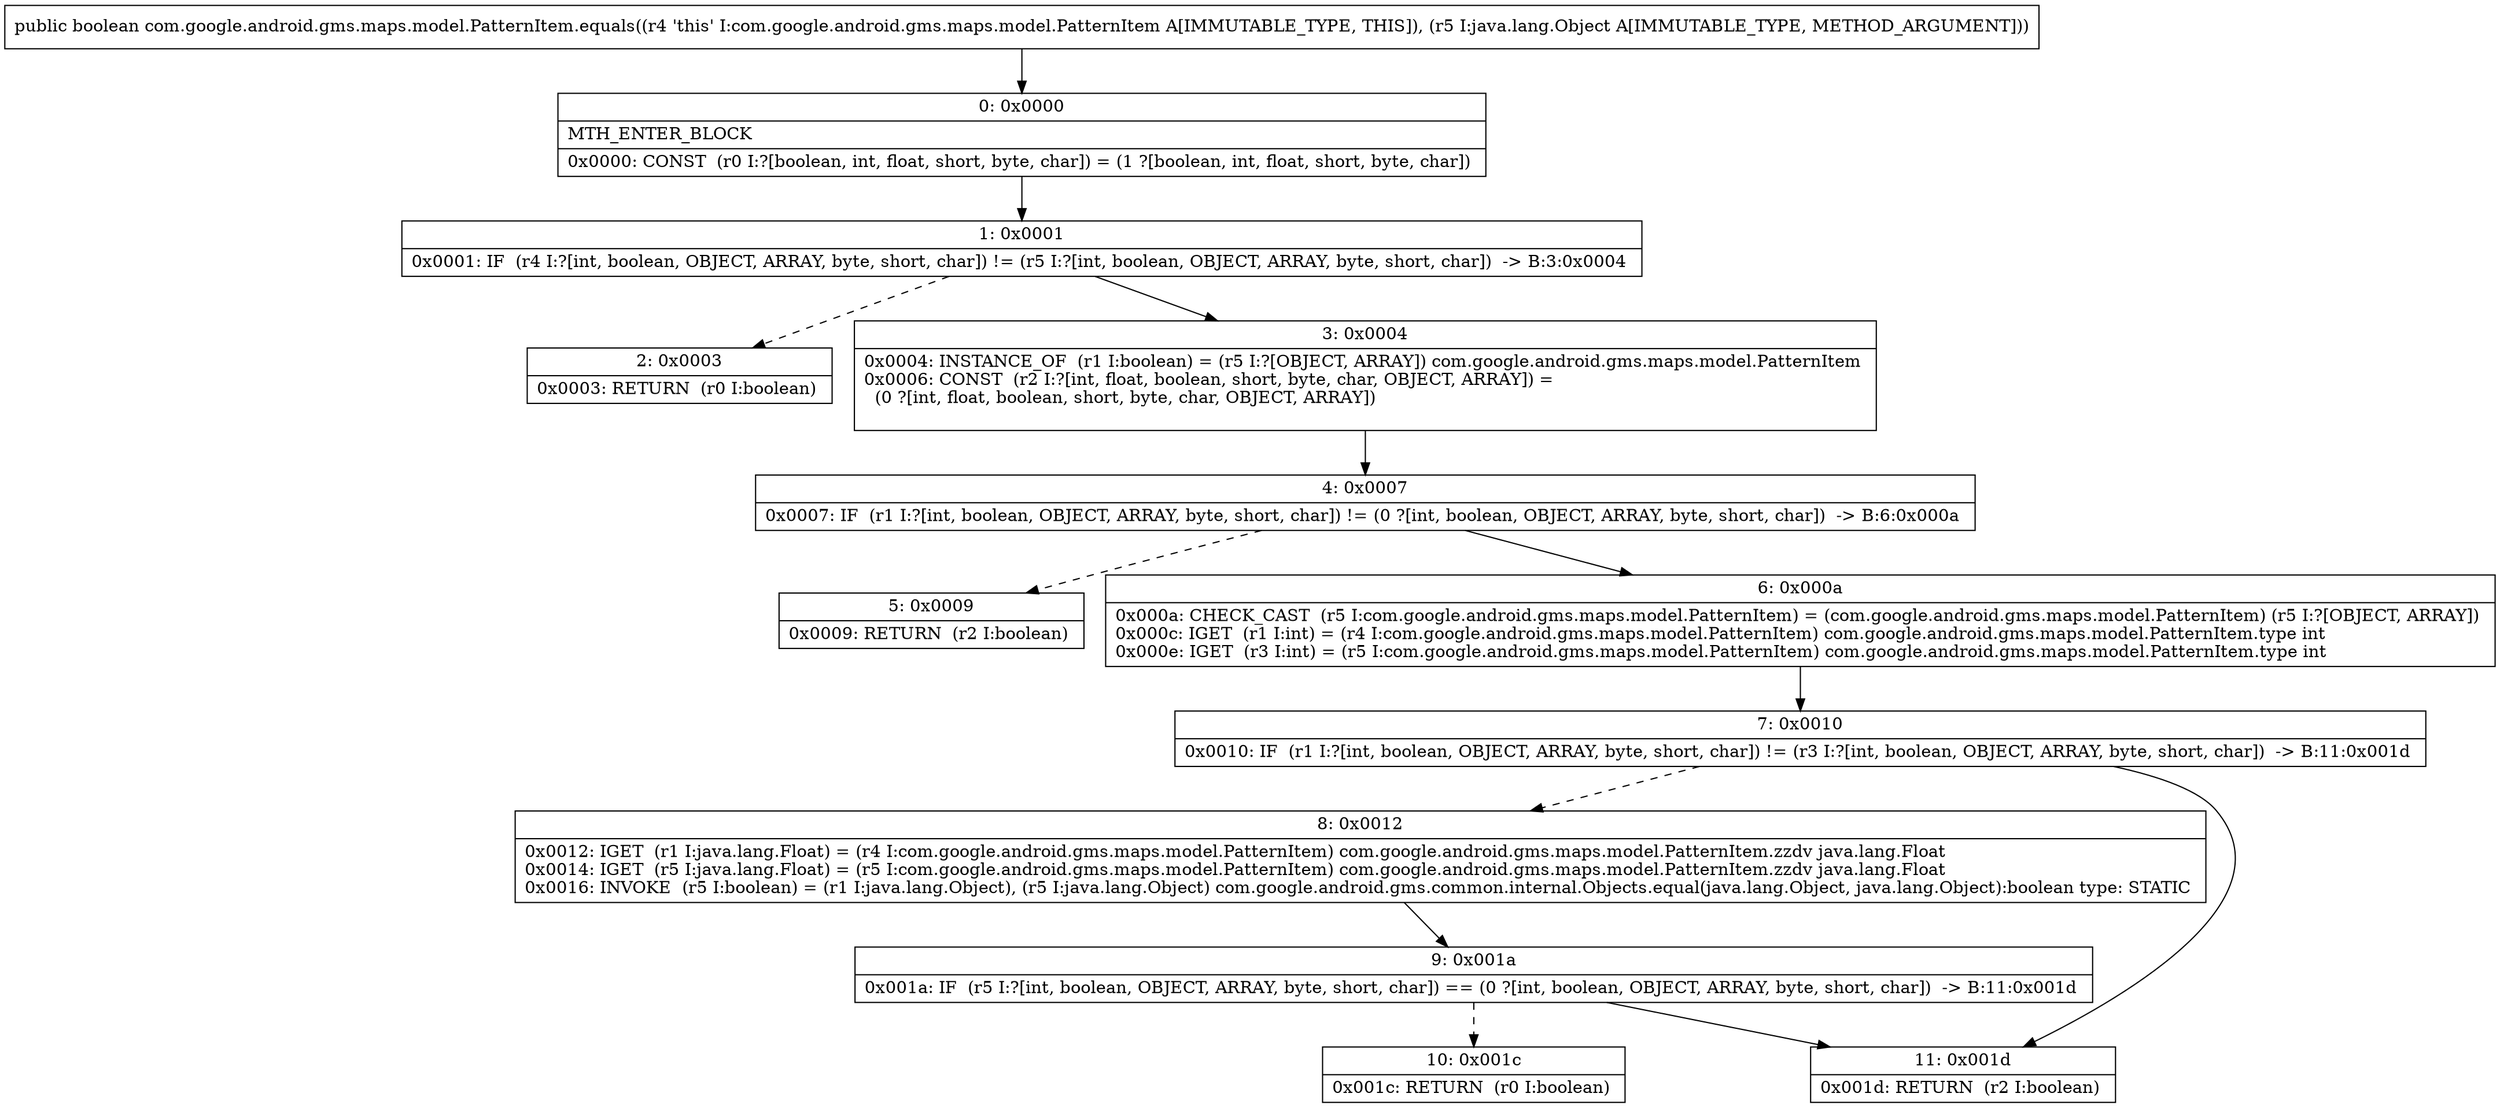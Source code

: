 digraph "CFG forcom.google.android.gms.maps.model.PatternItem.equals(Ljava\/lang\/Object;)Z" {
Node_0 [shape=record,label="{0\:\ 0x0000|MTH_ENTER_BLOCK\l|0x0000: CONST  (r0 I:?[boolean, int, float, short, byte, char]) = (1 ?[boolean, int, float, short, byte, char]) \l}"];
Node_1 [shape=record,label="{1\:\ 0x0001|0x0001: IF  (r4 I:?[int, boolean, OBJECT, ARRAY, byte, short, char]) != (r5 I:?[int, boolean, OBJECT, ARRAY, byte, short, char])  \-\> B:3:0x0004 \l}"];
Node_2 [shape=record,label="{2\:\ 0x0003|0x0003: RETURN  (r0 I:boolean) \l}"];
Node_3 [shape=record,label="{3\:\ 0x0004|0x0004: INSTANCE_OF  (r1 I:boolean) = (r5 I:?[OBJECT, ARRAY]) com.google.android.gms.maps.model.PatternItem \l0x0006: CONST  (r2 I:?[int, float, boolean, short, byte, char, OBJECT, ARRAY]) = \l  (0 ?[int, float, boolean, short, byte, char, OBJECT, ARRAY])\l \l}"];
Node_4 [shape=record,label="{4\:\ 0x0007|0x0007: IF  (r1 I:?[int, boolean, OBJECT, ARRAY, byte, short, char]) != (0 ?[int, boolean, OBJECT, ARRAY, byte, short, char])  \-\> B:6:0x000a \l}"];
Node_5 [shape=record,label="{5\:\ 0x0009|0x0009: RETURN  (r2 I:boolean) \l}"];
Node_6 [shape=record,label="{6\:\ 0x000a|0x000a: CHECK_CAST  (r5 I:com.google.android.gms.maps.model.PatternItem) = (com.google.android.gms.maps.model.PatternItem) (r5 I:?[OBJECT, ARRAY]) \l0x000c: IGET  (r1 I:int) = (r4 I:com.google.android.gms.maps.model.PatternItem) com.google.android.gms.maps.model.PatternItem.type int \l0x000e: IGET  (r3 I:int) = (r5 I:com.google.android.gms.maps.model.PatternItem) com.google.android.gms.maps.model.PatternItem.type int \l}"];
Node_7 [shape=record,label="{7\:\ 0x0010|0x0010: IF  (r1 I:?[int, boolean, OBJECT, ARRAY, byte, short, char]) != (r3 I:?[int, boolean, OBJECT, ARRAY, byte, short, char])  \-\> B:11:0x001d \l}"];
Node_8 [shape=record,label="{8\:\ 0x0012|0x0012: IGET  (r1 I:java.lang.Float) = (r4 I:com.google.android.gms.maps.model.PatternItem) com.google.android.gms.maps.model.PatternItem.zzdv java.lang.Float \l0x0014: IGET  (r5 I:java.lang.Float) = (r5 I:com.google.android.gms.maps.model.PatternItem) com.google.android.gms.maps.model.PatternItem.zzdv java.lang.Float \l0x0016: INVOKE  (r5 I:boolean) = (r1 I:java.lang.Object), (r5 I:java.lang.Object) com.google.android.gms.common.internal.Objects.equal(java.lang.Object, java.lang.Object):boolean type: STATIC \l}"];
Node_9 [shape=record,label="{9\:\ 0x001a|0x001a: IF  (r5 I:?[int, boolean, OBJECT, ARRAY, byte, short, char]) == (0 ?[int, boolean, OBJECT, ARRAY, byte, short, char])  \-\> B:11:0x001d \l}"];
Node_10 [shape=record,label="{10\:\ 0x001c|0x001c: RETURN  (r0 I:boolean) \l}"];
Node_11 [shape=record,label="{11\:\ 0x001d|0x001d: RETURN  (r2 I:boolean) \l}"];
MethodNode[shape=record,label="{public boolean com.google.android.gms.maps.model.PatternItem.equals((r4 'this' I:com.google.android.gms.maps.model.PatternItem A[IMMUTABLE_TYPE, THIS]), (r5 I:java.lang.Object A[IMMUTABLE_TYPE, METHOD_ARGUMENT])) }"];
MethodNode -> Node_0;
Node_0 -> Node_1;
Node_1 -> Node_2[style=dashed];
Node_1 -> Node_3;
Node_3 -> Node_4;
Node_4 -> Node_5[style=dashed];
Node_4 -> Node_6;
Node_6 -> Node_7;
Node_7 -> Node_8[style=dashed];
Node_7 -> Node_11;
Node_8 -> Node_9;
Node_9 -> Node_10[style=dashed];
Node_9 -> Node_11;
}

